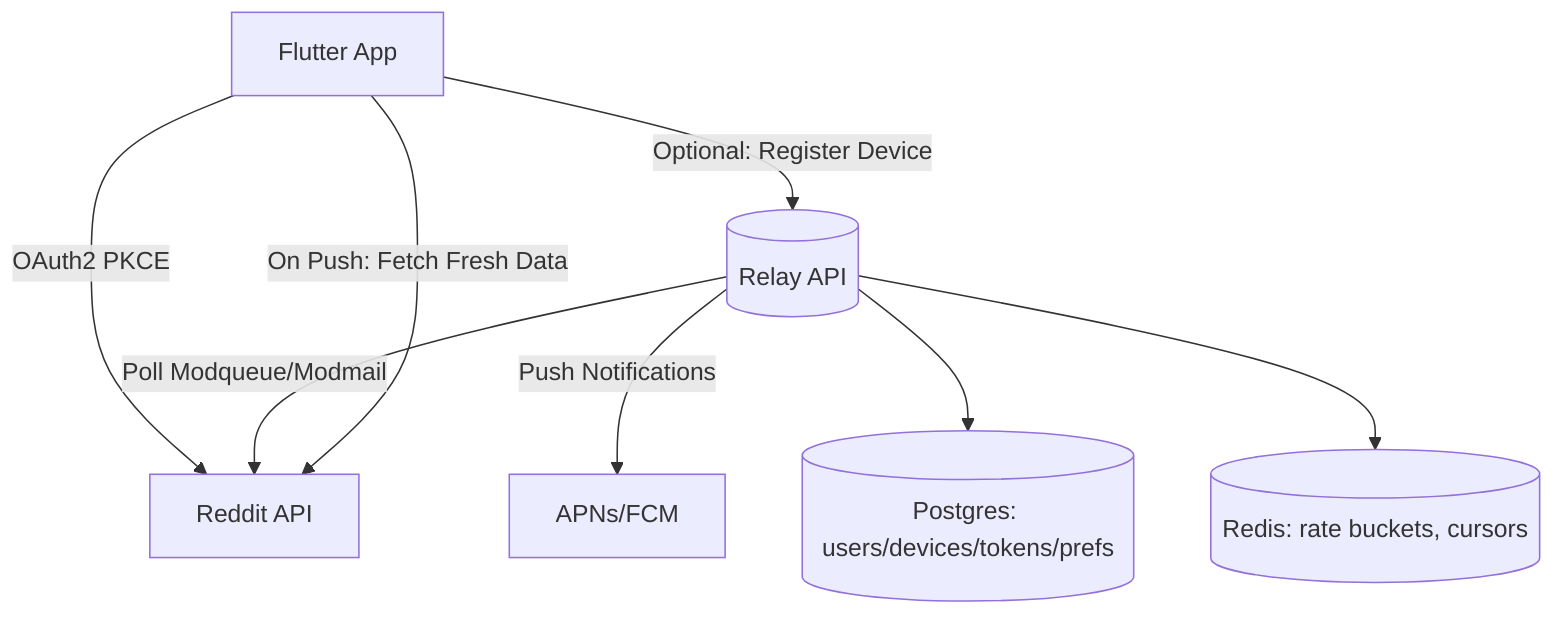 graph TD
  A[Flutter App] -- OAuth2 PKCE --> R[Reddit API]
  A -- Optional: Register Device --> RS[(Relay API)]
  RS -- Poll Modqueue/Modmail --> R
  RS -- Push Notifications --> APNs/FCM
  RS --> DB[(Postgres: users/devices/tokens/prefs)]
  RS --> Cache[(Redis: rate buckets, cursors)]
  A -- On Push: Fetch Fresh Data --> R
